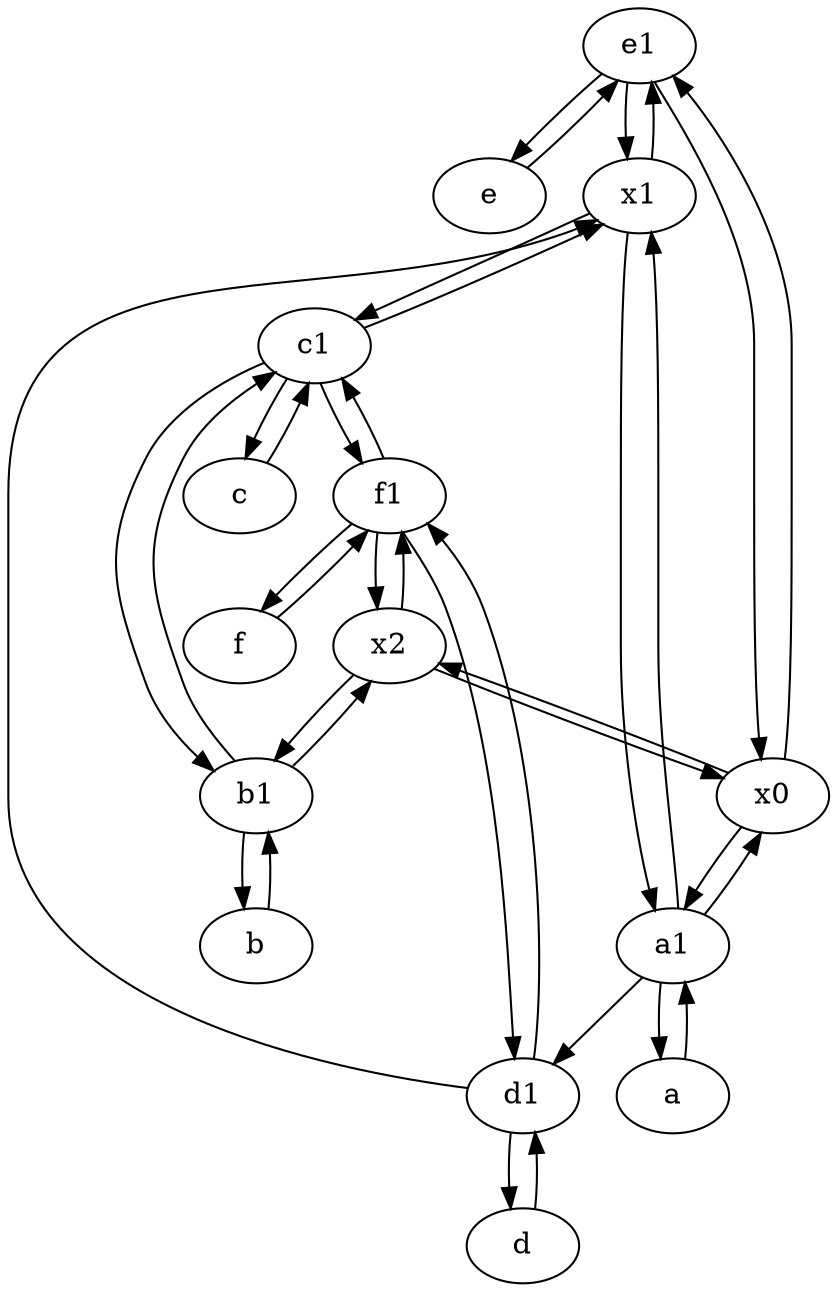 digraph  {
	e1 [pos="25,45!"];
	a [pos="40,10!"];
	a1 [pos="40,15!"];
	b [pos="50,20!"];
	d [pos="20,30!"];
	x2;
	f1;
	e [pos="30,50!"];
	f [pos="15,45!"];
	c [pos="20,10!"];
	d1 [pos="25,30!"];
	x1;
	x0;
	b1 [pos="45,20!"];
	c1 [pos="30,15!"];
	x1 -> e1;
	x2 -> b1;
	x0 -> e1;
	e -> e1;
	b1 -> c1;
	x2 -> f1;
	c1 -> b1;
	c1 -> c;
	x0 -> a1;
	f1 -> f;
	c1 -> x1;
	f1 -> d1;
	c -> c1;
	a1 -> d1;
	a -> a1;
	b1 -> b;
	d1 -> d;
	e1 -> x0;
	f1 -> c1;
	b1 -> x2;
	c1 -> f1;
	x1 -> c1;
	d1 -> f1;
	f -> f1;
	f1 -> x2;
	x0 -> x2;
	a1 -> a;
	a1 -> x1;
	e1 -> x1;
	d1 -> x1;
	x1 -> a1;
	a1 -> x0;
	b -> b1;
	e1 -> e;
	d -> d1;
	x2 -> x0;

	}